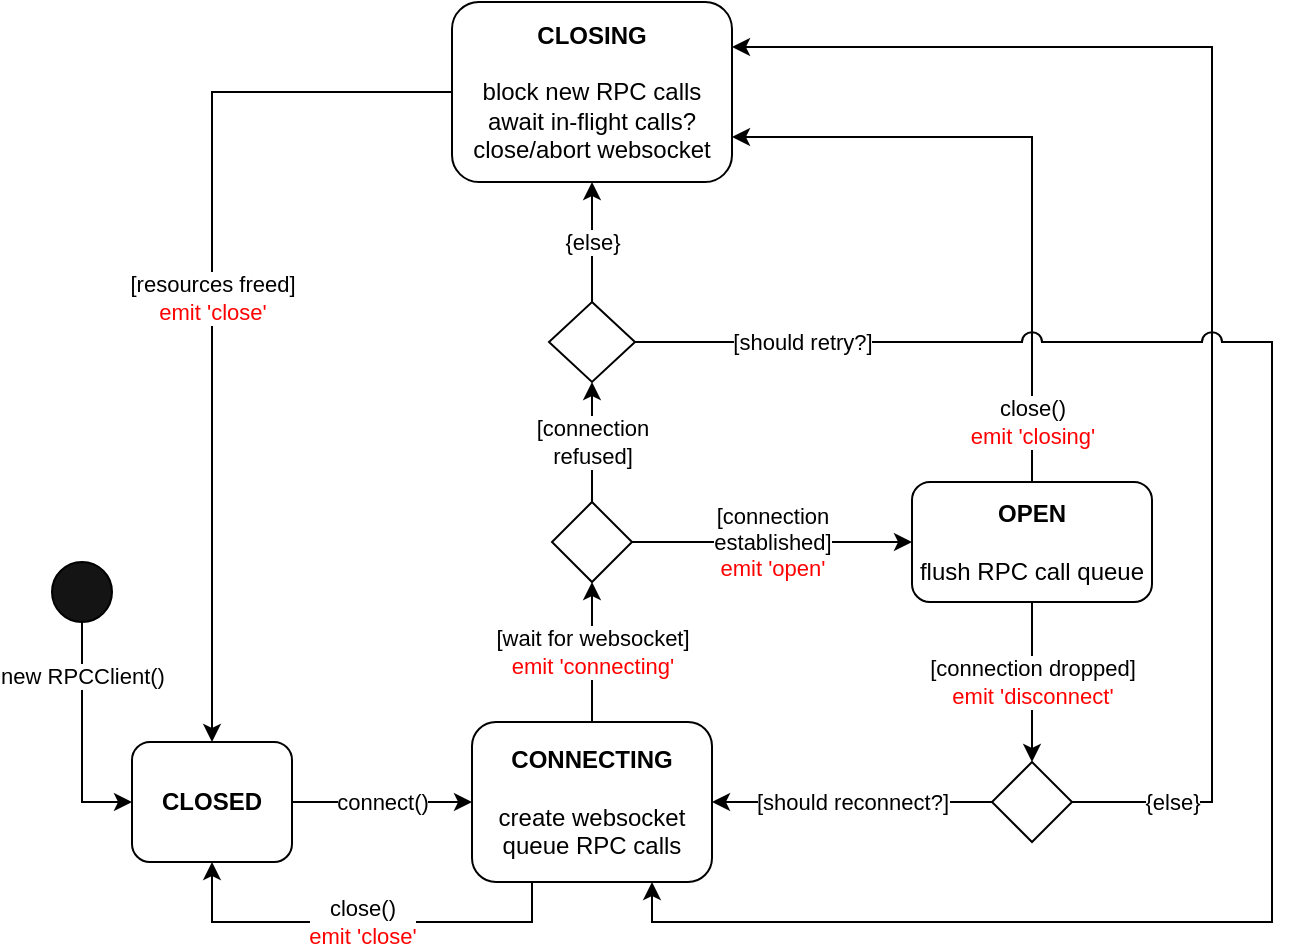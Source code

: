 <mxfile version="17.4.2" type="device"><diagram id="_tk6m63zR1tZAG4tTWhF" name="Page-1"><mxGraphModel dx="1422" dy="475" grid="1" gridSize="10" guides="1" tooltips="1" connect="1" arrows="1" fold="1" page="0" pageScale="1" pageWidth="827" pageHeight="1169" math="0" shadow="0"><root><mxCell id="0"/><mxCell id="1" parent="0"/><mxCell id="zs5xJ0pNqQ8NtKnx-jHl-19" value="connect()" style="edgeStyle=orthogonalEdgeStyle;rounded=0;orthogonalLoop=1;jettySize=auto;html=1;exitX=1;exitY=0.5;exitDx=0;exitDy=0;entryX=0;entryY=0.5;entryDx=0;entryDy=0;" parent="1" source="zs5xJ0pNqQ8NtKnx-jHl-20" target="zs5xJ0pNqQ8NtKnx-jHl-30" edge="1"><mxGeometry relative="1" as="geometry"/></mxCell><mxCell id="zs5xJ0pNqQ8NtKnx-jHl-20" value="&lt;b&gt;CLOSED&lt;/b&gt;" style="rounded=1;whiteSpace=wrap;html=1;" parent="1" vertex="1"><mxGeometry x="220" y="960" width="80" height="60" as="geometry"/></mxCell><mxCell id="zs5xJ0pNqQ8NtKnx-jHl-21" value="[connection dropped]&lt;br&gt;&lt;font color=&quot;#ff0000&quot;&gt;emit 'disconnect'&lt;/font&gt;" style="edgeStyle=orthogonalEdgeStyle;rounded=0;orthogonalLoop=1;jettySize=auto;html=1;exitX=0.5;exitY=1;exitDx=0;exitDy=0;entryX=0.5;entryY=0;entryDx=0;entryDy=0;" parent="1" source="zs5xJ0pNqQ8NtKnx-jHl-22" target="zs5xJ0pNqQ8NtKnx-jHl-43" edge="1"><mxGeometry relative="1" as="geometry"/></mxCell><mxCell id="zs5xJ0pNqQ8NtKnx-jHl-37" value="close()&lt;br&gt;&lt;font color=&quot;#ff0000&quot;&gt;emit 'closing'&lt;/font&gt;" style="edgeStyle=orthogonalEdgeStyle;rounded=0;jumpStyle=arc;jumpSize=16;orthogonalLoop=1;jettySize=auto;html=1;exitX=0.5;exitY=0;exitDx=0;exitDy=0;entryX=1;entryY=0.75;entryDx=0;entryDy=0;" parent="1" source="zs5xJ0pNqQ8NtKnx-jHl-22" target="zs5xJ0pNqQ8NtKnx-jHl-35" edge="1"><mxGeometry x="-0.812" relative="1" as="geometry"><mxPoint as="offset"/></mxGeometry></mxCell><mxCell id="zs5xJ0pNqQ8NtKnx-jHl-22" value="&lt;b&gt;OPEN&lt;/b&gt;&lt;br&gt;&lt;br&gt;flush RPC call queue" style="rounded=1;whiteSpace=wrap;html=1;" parent="1" vertex="1"><mxGeometry x="610" y="830" width="120" height="60" as="geometry"/></mxCell><mxCell id="njcrDpPiUqEL5iKhmSez-2" value="new RPCClient()" style="edgeStyle=orthogonalEdgeStyle;rounded=0;orthogonalLoop=1;jettySize=auto;html=1;exitX=0.5;exitY=1;exitDx=0;exitDy=0;entryX=0;entryY=0.5;entryDx=0;entryDy=0;" parent="1" source="zs5xJ0pNqQ8NtKnx-jHl-24" target="zs5xJ0pNqQ8NtKnx-jHl-20" edge="1"><mxGeometry x="-0.543" relative="1" as="geometry"><mxPoint as="offset"/><mxPoint x="250" y="1060" as="targetPoint"/></mxGeometry></mxCell><mxCell id="zs5xJ0pNqQ8NtKnx-jHl-24" value="" style="ellipse;whiteSpace=wrap;html=1;fillColor=#141414;" parent="1" vertex="1"><mxGeometry x="180" y="870" width="30" height="30" as="geometry"/></mxCell><mxCell id="zs5xJ0pNqQ8NtKnx-jHl-25" value="[connection&lt;br&gt;established]&lt;br&gt;&lt;font color=&quot;#ff0000&quot;&gt;emit 'open'&lt;/font&gt;" style="edgeStyle=orthogonalEdgeStyle;rounded=0;orthogonalLoop=1;jettySize=auto;html=1;exitX=1;exitY=0.5;exitDx=0;exitDy=0;entryX=0;entryY=0.5;entryDx=0;entryDy=0;" parent="1" source="zs5xJ0pNqQ8NtKnx-jHl-28" target="zs5xJ0pNqQ8NtKnx-jHl-22" edge="1"><mxGeometry relative="1" as="geometry"/></mxCell><mxCell id="zs5xJ0pNqQ8NtKnx-jHl-27" value="[connection&lt;br&gt;refused]" style="edgeStyle=orthogonalEdgeStyle;rounded=0;orthogonalLoop=1;jettySize=auto;html=1;exitX=0.5;exitY=0;exitDx=0;exitDy=0;entryX=0.5;entryY=1;entryDx=0;entryDy=0;" parent="1" source="zs5xJ0pNqQ8NtKnx-jHl-28" target="zs5xJ0pNqQ8NtKnx-jHl-32" edge="1"><mxGeometry relative="1" as="geometry"/></mxCell><mxCell id="zs5xJ0pNqQ8NtKnx-jHl-28" value="" style="rhombus;whiteSpace=wrap;html=1;" parent="1" vertex="1"><mxGeometry x="430" y="840" width="40" height="40" as="geometry"/></mxCell><mxCell id="zs5xJ0pNqQ8NtKnx-jHl-29" value="[wait for websocket]&lt;br&gt;&lt;font color=&quot;#ff0000&quot;&gt;emit 'connecting'&lt;/font&gt;" style="edgeStyle=orthogonalEdgeStyle;rounded=0;orthogonalLoop=1;jettySize=auto;html=1;exitX=0.5;exitY=0;exitDx=0;exitDy=0;entryX=0.5;entryY=1;entryDx=0;entryDy=0;" parent="1" source="zs5xJ0pNqQ8NtKnx-jHl-30" target="zs5xJ0pNqQ8NtKnx-jHl-28" edge="1"><mxGeometry relative="1" as="geometry"/></mxCell><mxCell id="vq7VJPlhDKS7NMPo6Bn8-1" value="&lt;font color=&quot;#000000&quot;&gt;close()&lt;/font&gt;&lt;br&gt;emit 'close'" style="edgeStyle=orthogonalEdgeStyle;rounded=0;orthogonalLoop=1;jettySize=auto;html=1;exitX=0.25;exitY=1;exitDx=0;exitDy=0;entryX=0.5;entryY=1;entryDx=0;entryDy=0;fontColor=#FF0000;" edge="1" parent="1" source="zs5xJ0pNqQ8NtKnx-jHl-30" target="zs5xJ0pNqQ8NtKnx-jHl-20"><mxGeometry relative="1" as="geometry"/></mxCell><mxCell id="zs5xJ0pNqQ8NtKnx-jHl-30" value="&lt;b&gt;CONNECTING&lt;/b&gt;&lt;br&gt;&lt;br&gt;create websocket&lt;br&gt;queue RPC calls" style="rounded=1;whiteSpace=wrap;html=1;" parent="1" vertex="1"><mxGeometry x="390" y="950" width="120" height="80" as="geometry"/></mxCell><mxCell id="zs5xJ0pNqQ8NtKnx-jHl-38" value="{else}" style="edgeStyle=orthogonalEdgeStyle;rounded=0;jumpStyle=arc;jumpSize=10;orthogonalLoop=1;jettySize=auto;html=1;exitX=0.5;exitY=0;exitDx=0;exitDy=0;entryX=0.5;entryY=1;entryDx=0;entryDy=0;" parent="1" source="zs5xJ0pNqQ8NtKnx-jHl-32" target="zs5xJ0pNqQ8NtKnx-jHl-35" edge="1"><mxGeometry relative="1" as="geometry"/></mxCell><mxCell id="zs5xJ0pNqQ8NtKnx-jHl-32" value="" style="rhombus;whiteSpace=wrap;html=1;" parent="1" vertex="1"><mxGeometry x="428.5" y="740" width="43" height="40" as="geometry"/></mxCell><mxCell id="zs5xJ0pNqQ8NtKnx-jHl-39" value="[resources freed]&lt;br&gt;&lt;font color=&quot;#ff0000&quot;&gt;emit 'close'&lt;/font&gt;" style="edgeStyle=orthogonalEdgeStyle;rounded=0;jumpStyle=arc;jumpSize=10;orthogonalLoop=1;jettySize=auto;html=1;exitX=0;exitY=0.5;exitDx=0;exitDy=0;entryX=0.5;entryY=0;entryDx=0;entryDy=0;" parent="1" source="zs5xJ0pNqQ8NtKnx-jHl-35" target="zs5xJ0pNqQ8NtKnx-jHl-20" edge="1"><mxGeometry relative="1" as="geometry"/></mxCell><mxCell id="zs5xJ0pNqQ8NtKnx-jHl-35" value="&lt;b&gt;CLOSING&lt;/b&gt;&lt;br&gt;&lt;br&gt;block new RPC calls&lt;br&gt;await in-flight calls?&lt;br&gt;close/abort websocket" style="rounded=1;whiteSpace=wrap;html=1;" parent="1" vertex="1"><mxGeometry x="380" y="590" width="140" height="90" as="geometry"/></mxCell><mxCell id="zs5xJ0pNqQ8NtKnx-jHl-44" value="[should reconnect?]" style="edgeStyle=orthogonalEdgeStyle;rounded=0;jumpStyle=arc;jumpSize=10;orthogonalLoop=1;jettySize=auto;html=1;exitX=0;exitY=0.5;exitDx=0;exitDy=0;entryX=1;entryY=0.5;entryDx=0;entryDy=0;" parent="1" source="zs5xJ0pNqQ8NtKnx-jHl-43" target="zs5xJ0pNqQ8NtKnx-jHl-30" edge="1"><mxGeometry relative="1" as="geometry"/></mxCell><mxCell id="zs5xJ0pNqQ8NtKnx-jHl-45" value="{else}" style="edgeStyle=orthogonalEdgeStyle;rounded=0;jumpStyle=arc;jumpSize=10;orthogonalLoop=1;jettySize=auto;html=1;exitX=1;exitY=0.5;exitDx=0;exitDy=0;entryX=1;entryY=0.25;entryDx=0;entryDy=0;" parent="1" source="zs5xJ0pNqQ8NtKnx-jHl-43" target="zs5xJ0pNqQ8NtKnx-jHl-35" edge="1"><mxGeometry x="-0.855" relative="1" as="geometry"><Array as="points"><mxPoint x="760" y="990"/><mxPoint x="760" y="613"/></Array><mxPoint as="offset"/></mxGeometry></mxCell><mxCell id="zs5xJ0pNqQ8NtKnx-jHl-43" value="" style="rhombus;whiteSpace=wrap;html=1;" parent="1" vertex="1"><mxGeometry x="650" y="970" width="40" height="40" as="geometry"/></mxCell><mxCell id="zs5xJ0pNqQ8NtKnx-jHl-31" value="[should retry?]" style="edgeStyle=orthogonalEdgeStyle;rounded=0;orthogonalLoop=1;jettySize=auto;html=1;exitX=1;exitY=0.5;exitDx=0;exitDy=0;entryX=0.75;entryY=1;entryDx=0;entryDy=0;jumpStyle=arc;jumpSize=10;" parent="1" source="zs5xJ0pNqQ8NtKnx-jHl-32" target="zs5xJ0pNqQ8NtKnx-jHl-30" edge="1"><mxGeometry x="-0.825" relative="1" as="geometry"><Array as="points"><mxPoint x="790" y="760"/><mxPoint x="790" y="1050"/><mxPoint x="480" y="1050"/></Array><mxPoint x="1" as="offset"/></mxGeometry></mxCell></root></mxGraphModel></diagram></mxfile>